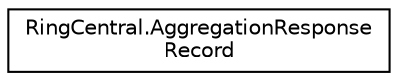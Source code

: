 digraph "Graphical Class Hierarchy"
{
 // LATEX_PDF_SIZE
  edge [fontname="Helvetica",fontsize="10",labelfontname="Helvetica",labelfontsize="10"];
  node [fontname="Helvetica",fontsize="10",shape=record];
  rankdir="LR";
  Node0 [label="RingCentral.AggregationResponse\lRecord",height=0.2,width=0.4,color="black", fillcolor="white", style="filled",URL="$classRingCentral_1_1AggregationResponseRecord.html",tooltip=" "];
}
